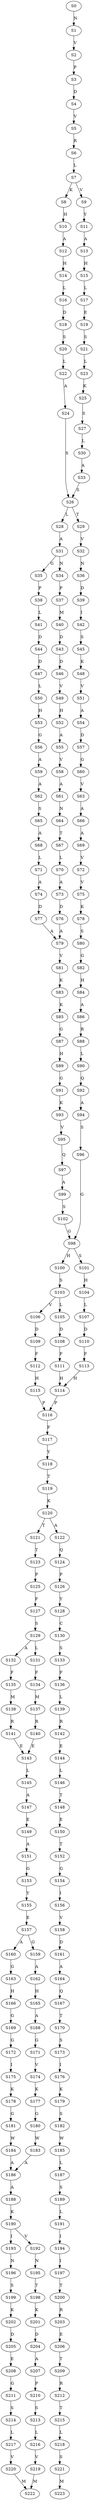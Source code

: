 strict digraph  {
	S0 -> S1 [ label = N ];
	S1 -> S2 [ label = V ];
	S2 -> S3 [ label = P ];
	S3 -> S4 [ label = D ];
	S4 -> S5 [ label = V ];
	S5 -> S6 [ label = R ];
	S6 -> S7 [ label = L ];
	S7 -> S8 [ label = K ];
	S7 -> S9 [ label = V ];
	S8 -> S10 [ label = H ];
	S9 -> S11 [ label = Y ];
	S10 -> S12 [ label = A ];
	S11 -> S13 [ label = A ];
	S12 -> S14 [ label = H ];
	S13 -> S15 [ label = H ];
	S14 -> S16 [ label = L ];
	S15 -> S17 [ label = L ];
	S16 -> S18 [ label = D ];
	S17 -> S19 [ label = E ];
	S18 -> S20 [ label = S ];
	S19 -> S21 [ label = S ];
	S20 -> S22 [ label = L ];
	S21 -> S23 [ label = L ];
	S22 -> S24 [ label = A ];
	S23 -> S25 [ label = K ];
	S24 -> S26 [ label = S ];
	S25 -> S27 [ label = S ];
	S26 -> S28 [ label = L ];
	S26 -> S29 [ label = T ];
	S27 -> S30 [ label = L ];
	S28 -> S31 [ label = A ];
	S29 -> S32 [ label = V ];
	S30 -> S33 [ label = A ];
	S31 -> S34 [ label = N ];
	S31 -> S35 [ label = G ];
	S32 -> S36 [ label = N ];
	S33 -> S26 [ label = S ];
	S34 -> S37 [ label = P ];
	S35 -> S38 [ label = P ];
	S36 -> S39 [ label = D ];
	S37 -> S40 [ label = M ];
	S38 -> S41 [ label = L ];
	S39 -> S42 [ label = I ];
	S40 -> S43 [ label = D ];
	S41 -> S44 [ label = D ];
	S42 -> S45 [ label = S ];
	S43 -> S46 [ label = D ];
	S44 -> S47 [ label = D ];
	S45 -> S48 [ label = K ];
	S46 -> S49 [ label = V ];
	S47 -> S50 [ label = L ];
	S48 -> S51 [ label = V ];
	S49 -> S52 [ label = H ];
	S50 -> S53 [ label = H ];
	S51 -> S54 [ label = A ];
	S52 -> S55 [ label = A ];
	S53 -> S56 [ label = G ];
	S54 -> S57 [ label = D ];
	S55 -> S58 [ label = V ];
	S56 -> S59 [ label = A ];
	S57 -> S60 [ label = G ];
	S58 -> S61 [ label = A ];
	S59 -> S62 [ label = A ];
	S60 -> S63 [ label = V ];
	S61 -> S64 [ label = N ];
	S62 -> S65 [ label = S ];
	S63 -> S66 [ label = A ];
	S64 -> S67 [ label = T ];
	S65 -> S68 [ label = A ];
	S66 -> S69 [ label = A ];
	S67 -> S70 [ label = L ];
	S68 -> S71 [ label = L ];
	S69 -> S72 [ label = V ];
	S70 -> S73 [ label = A ];
	S71 -> S74 [ label = A ];
	S72 -> S75 [ label = V ];
	S73 -> S76 [ label = D ];
	S74 -> S77 [ label = D ];
	S75 -> S78 [ label = K ];
	S76 -> S79 [ label = A ];
	S77 -> S79 [ label = A ];
	S78 -> S80 [ label = S ];
	S79 -> S81 [ label = V ];
	S80 -> S82 [ label = G ];
	S81 -> S83 [ label = K ];
	S82 -> S84 [ label = H ];
	S83 -> S85 [ label = K ];
	S84 -> S86 [ label = A ];
	S85 -> S87 [ label = G ];
	S86 -> S88 [ label = R ];
	S87 -> S89 [ label = H ];
	S88 -> S90 [ label = L ];
	S89 -> S91 [ label = G ];
	S90 -> S92 [ label = Q ];
	S91 -> S93 [ label = K ];
	S92 -> S94 [ label = A ];
	S93 -> S95 [ label = V ];
	S94 -> S96 [ label = S ];
	S95 -> S97 [ label = Q ];
	S96 -> S98 [ label = G ];
	S97 -> S99 [ label = A ];
	S98 -> S100 [ label = H ];
	S98 -> S101 [ label = S ];
	S99 -> S102 [ label = S ];
	S100 -> S103 [ label = S ];
	S101 -> S104 [ label = H ];
	S102 -> S98 [ label = G ];
	S103 -> S105 [ label = L ];
	S103 -> S106 [ label = V ];
	S104 -> S107 [ label = L ];
	S105 -> S108 [ label = D ];
	S106 -> S109 [ label = D ];
	S107 -> S110 [ label = D ];
	S108 -> S111 [ label = F ];
	S109 -> S112 [ label = F ];
	S110 -> S113 [ label = F ];
	S111 -> S114 [ label = H ];
	S112 -> S115 [ label = H ];
	S113 -> S114 [ label = H ];
	S114 -> S116 [ label = P ];
	S115 -> S116 [ label = P ];
	S116 -> S117 [ label = F ];
	S117 -> S118 [ label = Y ];
	S118 -> S119 [ label = T ];
	S119 -> S120 [ label = K ];
	S120 -> S121 [ label = T ];
	S120 -> S122 [ label = A ];
	S121 -> S123 [ label = T ];
	S122 -> S124 [ label = Q ];
	S123 -> S125 [ label = P ];
	S124 -> S126 [ label = P ];
	S125 -> S127 [ label = F ];
	S126 -> S128 [ label = Y ];
	S127 -> S129 [ label = S ];
	S128 -> S130 [ label = C ];
	S129 -> S131 [ label = L ];
	S129 -> S132 [ label = A ];
	S130 -> S133 [ label = S ];
	S131 -> S134 [ label = F ];
	S132 -> S135 [ label = F ];
	S133 -> S136 [ label = F ];
	S134 -> S137 [ label = M ];
	S135 -> S138 [ label = M ];
	S136 -> S139 [ label = L ];
	S137 -> S140 [ label = R ];
	S138 -> S141 [ label = R ];
	S139 -> S142 [ label = R ];
	S140 -> S143 [ label = E ];
	S141 -> S143 [ label = E ];
	S142 -> S144 [ label = E ];
	S143 -> S145 [ label = L ];
	S144 -> S146 [ label = L ];
	S145 -> S147 [ label = A ];
	S146 -> S148 [ label = T ];
	S147 -> S149 [ label = E ];
	S148 -> S150 [ label = E ];
	S149 -> S151 [ label = A ];
	S150 -> S152 [ label = T ];
	S151 -> S153 [ label = G ];
	S152 -> S154 [ label = G ];
	S153 -> S155 [ label = Y ];
	S154 -> S156 [ label = I ];
	S155 -> S157 [ label = E ];
	S156 -> S158 [ label = V ];
	S157 -> S159 [ label = G ];
	S157 -> S160 [ label = A ];
	S158 -> S161 [ label = D ];
	S159 -> S162 [ label = A ];
	S160 -> S163 [ label = G ];
	S161 -> S164 [ label = A ];
	S162 -> S165 [ label = H ];
	S163 -> S166 [ label = H ];
	S164 -> S167 [ label = Q ];
	S165 -> S168 [ label = A ];
	S166 -> S169 [ label = G ];
	S167 -> S170 [ label = T ];
	S168 -> S171 [ label = G ];
	S169 -> S172 [ label = G ];
	S170 -> S173 [ label = S ];
	S171 -> S174 [ label = V ];
	S172 -> S175 [ label = I ];
	S173 -> S176 [ label = I ];
	S174 -> S177 [ label = K ];
	S175 -> S178 [ label = K ];
	S176 -> S179 [ label = K ];
	S177 -> S180 [ label = G ];
	S178 -> S181 [ label = G ];
	S179 -> S182 [ label = S ];
	S180 -> S183 [ label = W ];
	S181 -> S184 [ label = W ];
	S182 -> S185 [ label = W ];
	S183 -> S186 [ label = A ];
	S184 -> S186 [ label = A ];
	S185 -> S187 [ label = L ];
	S186 -> S188 [ label = A ];
	S187 -> S189 [ label = S ];
	S188 -> S190 [ label = K ];
	S189 -> S191 [ label = L ];
	S190 -> S192 [ label = V ];
	S190 -> S193 [ label = I ];
	S191 -> S194 [ label = I ];
	S192 -> S195 [ label = N ];
	S193 -> S196 [ label = N ];
	S194 -> S197 [ label = I ];
	S195 -> S198 [ label = T ];
	S196 -> S199 [ label = S ];
	S197 -> S200 [ label = T ];
	S198 -> S201 [ label = K ];
	S199 -> S202 [ label = K ];
	S200 -> S203 [ label = R ];
	S201 -> S204 [ label = D ];
	S202 -> S205 [ label = D ];
	S203 -> S206 [ label = E ];
	S204 -> S207 [ label = A ];
	S205 -> S208 [ label = E ];
	S206 -> S209 [ label = T ];
	S207 -> S210 [ label = P ];
	S208 -> S211 [ label = G ];
	S209 -> S212 [ label = R ];
	S210 -> S213 [ label = S ];
	S211 -> S214 [ label = S ];
	S212 -> S215 [ label = T ];
	S213 -> S216 [ label = L ];
	S214 -> S217 [ label = L ];
	S215 -> S218 [ label = L ];
	S216 -> S219 [ label = V ];
	S217 -> S220 [ label = V ];
	S218 -> S221 [ label = S ];
	S219 -> S222 [ label = M ];
	S220 -> S222 [ label = M ];
	S221 -> S223 [ label = M ];
}
